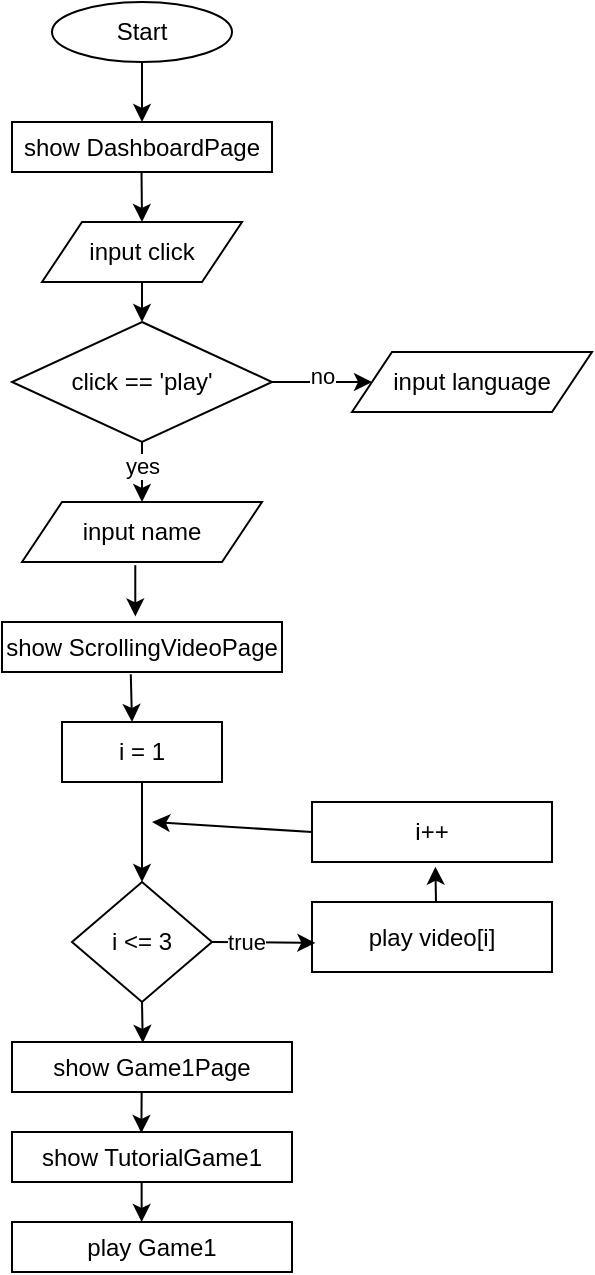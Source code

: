 <mxfile version="24.7.17">
  <diagram id="C5RBs43oDa-KdzZeNtuy" name="Page-1">
    <mxGraphModel dx="926" dy="467" grid="1" gridSize="10" guides="1" tooltips="1" connect="1" arrows="1" fold="1" page="1" pageScale="1" pageWidth="827" pageHeight="1169" math="0" shadow="0">
      <root>
        <mxCell id="WIyWlLk6GJQsqaUBKTNV-0" />
        <mxCell id="WIyWlLk6GJQsqaUBKTNV-1" parent="WIyWlLk6GJQsqaUBKTNV-0" />
        <mxCell id="gjM9OTv9I8srfG1ua2sc-0" value="Start" style="ellipse;whiteSpace=wrap;html=1;" parent="WIyWlLk6GJQsqaUBKTNV-1" vertex="1">
          <mxGeometry x="40" y="20" width="90" height="30" as="geometry" />
        </mxCell>
        <mxCell id="gjM9OTv9I8srfG1ua2sc-1" value="input click" style="shape=parallelogram;perimeter=parallelogramPerimeter;whiteSpace=wrap;html=1;fixedSize=1;" parent="WIyWlLk6GJQsqaUBKTNV-1" vertex="1">
          <mxGeometry x="35" y="130" width="100" height="30" as="geometry" />
        </mxCell>
        <mxCell id="gjM9OTv9I8srfG1ua2sc-2" value="click == &#39;play&#39;" style="rhombus;whiteSpace=wrap;html=1;" parent="WIyWlLk6GJQsqaUBKTNV-1" vertex="1">
          <mxGeometry x="20" y="180" width="130" height="60" as="geometry" />
        </mxCell>
        <mxCell id="gjM9OTv9I8srfG1ua2sc-4" value="input language" style="shape=parallelogram;perimeter=parallelogramPerimeter;whiteSpace=wrap;html=1;fixedSize=1;" parent="WIyWlLk6GJQsqaUBKTNV-1" vertex="1">
          <mxGeometry x="190" y="195" width="120" height="30" as="geometry" />
        </mxCell>
        <mxCell id="gjM9OTv9I8srfG1ua2sc-5" value="input name" style="shape=parallelogram;perimeter=parallelogramPerimeter;whiteSpace=wrap;html=1;fixedSize=1;" parent="WIyWlLk6GJQsqaUBKTNV-1" vertex="1">
          <mxGeometry x="25" y="270" width="120" height="30" as="geometry" />
        </mxCell>
        <mxCell id="gjM9OTv9I8srfG1ua2sc-7" value="i = 1" style="rounded=0;whiteSpace=wrap;html=1;" parent="WIyWlLk6GJQsqaUBKTNV-1" vertex="1">
          <mxGeometry x="45" y="380" width="80" height="30" as="geometry" />
        </mxCell>
        <mxCell id="gjM9OTv9I8srfG1ua2sc-8" value="i &amp;lt;= 3" style="rhombus;whiteSpace=wrap;html=1;" parent="WIyWlLk6GJQsqaUBKTNV-1" vertex="1">
          <mxGeometry x="50" y="460" width="70" height="60" as="geometry" />
        </mxCell>
        <mxCell id="gjM9OTv9I8srfG1ua2sc-9" value="play video[i]" style="rounded=0;whiteSpace=wrap;html=1;" parent="WIyWlLk6GJQsqaUBKTNV-1" vertex="1">
          <mxGeometry x="170" y="470" width="120" height="35" as="geometry" />
        </mxCell>
        <mxCell id="gjM9OTv9I8srfG1ua2sc-10" value="i++" style="rounded=0;whiteSpace=wrap;html=1;" parent="WIyWlLk6GJQsqaUBKTNV-1" vertex="1">
          <mxGeometry x="170" y="420" width="120" height="30" as="geometry" />
        </mxCell>
        <mxCell id="rWsC0_CIM5RJbznl44IM-0" value="show DashboardPage" style="rounded=0;whiteSpace=wrap;html=1;" vertex="1" parent="WIyWlLk6GJQsqaUBKTNV-1">
          <mxGeometry x="20" y="80" width="130" height="25" as="geometry" />
        </mxCell>
        <mxCell id="rWsC0_CIM5RJbznl44IM-1" value="show ScrollingVideoPage" style="rounded=0;whiteSpace=wrap;html=1;" vertex="1" parent="WIyWlLk6GJQsqaUBKTNV-1">
          <mxGeometry x="15" y="330" width="140" height="25" as="geometry" />
        </mxCell>
        <mxCell id="rWsC0_CIM5RJbznl44IM-3" value="" style="endArrow=classic;html=1;rounded=0;exitX=0.5;exitY=1;exitDx=0;exitDy=0;entryX=0.5;entryY=0;entryDx=0;entryDy=0;" edge="1" parent="WIyWlLk6GJQsqaUBKTNV-1" source="gjM9OTv9I8srfG1ua2sc-0" target="rWsC0_CIM5RJbznl44IM-0">
          <mxGeometry width="50" height="50" relative="1" as="geometry">
            <mxPoint x="130" y="100" as="sourcePoint" />
            <mxPoint x="180" y="50" as="targetPoint" />
          </mxGeometry>
        </mxCell>
        <mxCell id="rWsC0_CIM5RJbznl44IM-7" value="" style="endArrow=classic;html=1;rounded=0;" edge="1" parent="WIyWlLk6GJQsqaUBKTNV-1">
          <mxGeometry width="50" height="50" relative="1" as="geometry">
            <mxPoint x="85" y="160" as="sourcePoint" />
            <mxPoint x="85" y="180" as="targetPoint" />
          </mxGeometry>
        </mxCell>
        <mxCell id="rWsC0_CIM5RJbznl44IM-9" value="" style="endArrow=classic;html=1;rounded=0;entryX=0.5;entryY=0;entryDx=0;entryDy=0;" edge="1" parent="WIyWlLk6GJQsqaUBKTNV-1" target="gjM9OTv9I8srfG1ua2sc-1">
          <mxGeometry width="50" height="50" relative="1" as="geometry">
            <mxPoint x="84.76" y="105" as="sourcePoint" />
            <mxPoint x="84.76" y="125" as="targetPoint" />
          </mxGeometry>
        </mxCell>
        <mxCell id="rWsC0_CIM5RJbznl44IM-10" value="" style="endArrow=classic;html=1;rounded=0;exitX=1;exitY=0.5;exitDx=0;exitDy=0;" edge="1" parent="WIyWlLk6GJQsqaUBKTNV-1" source="gjM9OTv9I8srfG1ua2sc-2" target="gjM9OTv9I8srfG1ua2sc-4">
          <mxGeometry width="50" height="50" relative="1" as="geometry">
            <mxPoint x="130" y="250" as="sourcePoint" />
            <mxPoint x="180" y="200" as="targetPoint" />
          </mxGeometry>
        </mxCell>
        <mxCell id="rWsC0_CIM5RJbznl44IM-11" value="no" style="edgeLabel;html=1;align=center;verticalAlign=middle;resizable=0;points=[];" vertex="1" connectable="0" parent="rWsC0_CIM5RJbznl44IM-10">
          <mxGeometry x="0.003" y="3" relative="1" as="geometry">
            <mxPoint as="offset" />
          </mxGeometry>
        </mxCell>
        <mxCell id="rWsC0_CIM5RJbznl44IM-12" value="" style="endArrow=classic;html=1;rounded=0;exitX=0.5;exitY=1;exitDx=0;exitDy=0;entryX=0.5;entryY=0;entryDx=0;entryDy=0;" edge="1" parent="WIyWlLk6GJQsqaUBKTNV-1" source="gjM9OTv9I8srfG1ua2sc-2" target="gjM9OTv9I8srfG1ua2sc-5">
          <mxGeometry width="50" height="50" relative="1" as="geometry">
            <mxPoint x="130" y="250" as="sourcePoint" />
            <mxPoint x="180" y="200" as="targetPoint" />
          </mxGeometry>
        </mxCell>
        <mxCell id="rWsC0_CIM5RJbznl44IM-13" value="yes" style="edgeLabel;html=1;align=center;verticalAlign=middle;resizable=0;points=[];" vertex="1" connectable="0" parent="rWsC0_CIM5RJbznl44IM-12">
          <mxGeometry x="-0.205" relative="1" as="geometry">
            <mxPoint as="offset" />
          </mxGeometry>
        </mxCell>
        <mxCell id="rWsC0_CIM5RJbznl44IM-14" value="" style="endArrow=classic;html=1;rounded=0;exitX=0.472;exitY=1.053;exitDx=0;exitDy=0;exitPerimeter=0;entryX=0.476;entryY=-0.112;entryDx=0;entryDy=0;entryPerimeter=0;" edge="1" parent="WIyWlLk6GJQsqaUBKTNV-1" source="gjM9OTv9I8srfG1ua2sc-5" target="rWsC0_CIM5RJbznl44IM-1">
          <mxGeometry width="50" height="50" relative="1" as="geometry">
            <mxPoint x="100" y="350" as="sourcePoint" />
            <mxPoint x="150" y="300" as="targetPoint" />
          </mxGeometry>
        </mxCell>
        <mxCell id="rWsC0_CIM5RJbznl44IM-15" value="" style="endArrow=classic;html=1;rounded=0;exitX=0.46;exitY=1.043;exitDx=0;exitDy=0;exitPerimeter=0;" edge="1" parent="WIyWlLk6GJQsqaUBKTNV-1" source="rWsC0_CIM5RJbznl44IM-1">
          <mxGeometry width="50" height="50" relative="1" as="geometry">
            <mxPoint x="90" y="470" as="sourcePoint" />
            <mxPoint x="80" y="380" as="targetPoint" />
          </mxGeometry>
        </mxCell>
        <mxCell id="rWsC0_CIM5RJbznl44IM-16" value="" style="endArrow=classic;html=1;rounded=0;exitX=0.5;exitY=1;exitDx=0;exitDy=0;entryX=0.5;entryY=0;entryDx=0;entryDy=0;" edge="1" parent="WIyWlLk6GJQsqaUBKTNV-1" source="gjM9OTv9I8srfG1ua2sc-7" target="gjM9OTv9I8srfG1ua2sc-8">
          <mxGeometry width="50" height="50" relative="1" as="geometry">
            <mxPoint x="150" y="460" as="sourcePoint" />
            <mxPoint x="200" y="410" as="targetPoint" />
          </mxGeometry>
        </mxCell>
        <mxCell id="rWsC0_CIM5RJbznl44IM-17" value="" style="endArrow=classic;html=1;rounded=0;exitX=1;exitY=0.5;exitDx=0;exitDy=0;entryX=0.014;entryY=0.584;entryDx=0;entryDy=0;entryPerimeter=0;" edge="1" parent="WIyWlLk6GJQsqaUBKTNV-1" source="gjM9OTv9I8srfG1ua2sc-8" target="gjM9OTv9I8srfG1ua2sc-9">
          <mxGeometry width="50" height="50" relative="1" as="geometry">
            <mxPoint x="150" y="460" as="sourcePoint" />
            <mxPoint x="200" y="410" as="targetPoint" />
          </mxGeometry>
        </mxCell>
        <mxCell id="rWsC0_CIM5RJbznl44IM-18" value="true" style="edgeLabel;html=1;align=center;verticalAlign=middle;resizable=0;points=[];" vertex="1" connectable="0" parent="rWsC0_CIM5RJbznl44IM-17">
          <mxGeometry x="-0.369" relative="1" as="geometry">
            <mxPoint as="offset" />
          </mxGeometry>
        </mxCell>
        <mxCell id="rWsC0_CIM5RJbznl44IM-19" value="" style="endArrow=classic;html=1;rounded=0;entryX=0.514;entryY=1.078;entryDx=0;entryDy=0;entryPerimeter=0;" edge="1" parent="WIyWlLk6GJQsqaUBKTNV-1" target="gjM9OTv9I8srfG1ua2sc-10">
          <mxGeometry width="50" height="50" relative="1" as="geometry">
            <mxPoint x="232" y="470" as="sourcePoint" />
            <mxPoint x="160" y="420" as="targetPoint" />
          </mxGeometry>
        </mxCell>
        <mxCell id="rWsC0_CIM5RJbznl44IM-20" value="" style="endArrow=classic;html=1;rounded=0;exitX=0;exitY=0.5;exitDx=0;exitDy=0;" edge="1" parent="WIyWlLk6GJQsqaUBKTNV-1" source="gjM9OTv9I8srfG1ua2sc-10">
          <mxGeometry width="50" height="50" relative="1" as="geometry">
            <mxPoint x="150" y="480" as="sourcePoint" />
            <mxPoint x="90" y="430" as="targetPoint" />
          </mxGeometry>
        </mxCell>
        <mxCell id="rWsC0_CIM5RJbznl44IM-22" value="show Game1Page" style="rounded=0;whiteSpace=wrap;html=1;" vertex="1" parent="WIyWlLk6GJQsqaUBKTNV-1">
          <mxGeometry x="20" y="540" width="140" height="25" as="geometry" />
        </mxCell>
        <mxCell id="rWsC0_CIM5RJbznl44IM-23" value="show TutorialGame1" style="rounded=0;whiteSpace=wrap;html=1;" vertex="1" parent="WIyWlLk6GJQsqaUBKTNV-1">
          <mxGeometry x="20" y="585" width="140" height="25" as="geometry" />
        </mxCell>
        <mxCell id="rWsC0_CIM5RJbznl44IM-24" value="" style="endArrow=classic;html=1;rounded=0;exitX=0.5;exitY=1;exitDx=0;exitDy=0;entryX=0.467;entryY=0.018;entryDx=0;entryDy=0;entryPerimeter=0;" edge="1" parent="WIyWlLk6GJQsqaUBKTNV-1" source="gjM9OTv9I8srfG1ua2sc-8" target="rWsC0_CIM5RJbznl44IM-22">
          <mxGeometry width="50" height="50" relative="1" as="geometry">
            <mxPoint x="30" y="620" as="sourcePoint" />
            <mxPoint x="80" y="570" as="targetPoint" />
          </mxGeometry>
        </mxCell>
        <mxCell id="rWsC0_CIM5RJbznl44IM-25" value="" style="endArrow=classic;html=1;rounded=0;entryX=0.462;entryY=0.019;entryDx=0;entryDy=0;entryPerimeter=0;exitX=0.463;exitY=1.017;exitDx=0;exitDy=0;exitPerimeter=0;" edge="1" parent="WIyWlLk6GJQsqaUBKTNV-1" source="rWsC0_CIM5RJbznl44IM-22" target="rWsC0_CIM5RJbznl44IM-23">
          <mxGeometry width="50" height="50" relative="1" as="geometry">
            <mxPoint x="90" y="570" as="sourcePoint" />
            <mxPoint x="95" y="550" as="targetPoint" />
          </mxGeometry>
        </mxCell>
        <mxCell id="rWsC0_CIM5RJbznl44IM-27" value="play Game1" style="rounded=0;whiteSpace=wrap;html=1;" vertex="1" parent="WIyWlLk6GJQsqaUBKTNV-1">
          <mxGeometry x="20" y="630" width="140" height="25" as="geometry" />
        </mxCell>
        <mxCell id="rWsC0_CIM5RJbznl44IM-28" value="" style="endArrow=classic;html=1;rounded=0;entryX=0.462;entryY=0.019;entryDx=0;entryDy=0;entryPerimeter=0;exitX=0.463;exitY=1.017;exitDx=0;exitDy=0;exitPerimeter=0;" edge="1" parent="WIyWlLk6GJQsqaUBKTNV-1">
          <mxGeometry width="50" height="50" relative="1" as="geometry">
            <mxPoint x="84.82" y="610" as="sourcePoint" />
            <mxPoint x="84.82" y="630" as="targetPoint" />
          </mxGeometry>
        </mxCell>
      </root>
    </mxGraphModel>
  </diagram>
</mxfile>
